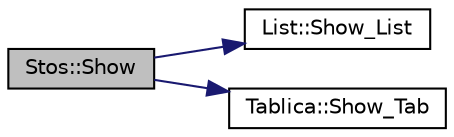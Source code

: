 digraph "Stos::Show"
{
  edge [fontname="Helvetica",fontsize="10",labelfontname="Helvetica",labelfontsize="10"];
  node [fontname="Helvetica",fontsize="10",shape=record];
  rankdir="LR";
  Node1 [label="Stos::Show",height=0.2,width=0.4,color="black", fillcolor="grey75", style="filled" fontcolor="black"];
  Node1 -> Node2 [color="midnightblue",fontsize="10",style="solid",fontname="Helvetica"];
  Node2 [label="List::Show_List",height=0.2,width=0.4,color="black", fillcolor="white", style="filled",URL="$class_list.html#a25ab387de5733d3a908b730877b0f260"];
  Node1 -> Node3 [color="midnightblue",fontsize="10",style="solid",fontname="Helvetica"];
  Node3 [label="Tablica::Show_Tab",height=0.2,width=0.4,color="black", fillcolor="white", style="filled",URL="$class_tablica.html#a06c551a7e0220dde2f29cce06fb96209"];
}
